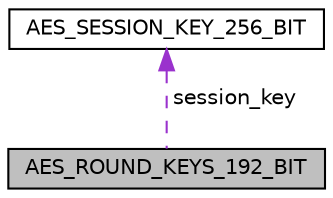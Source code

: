 digraph "AES_ROUND_KEYS_192_BIT"
{
  edge [fontname="Helvetica",fontsize="10",labelfontname="Helvetica",labelfontsize="10"];
  node [fontname="Helvetica",fontsize="10",shape=record];
  Node1 [label="AES_ROUND_KEYS_192_BIT",height=0.2,width=0.4,color="black", fillcolor="grey75", style="filled", fontcolor="black"];
  Node2 -> Node1 [dir="back",color="darkorchid3",fontsize="10",style="dashed",label=" session_key" ];
  Node2 [label="AES_SESSION_KEY_256_BIT",height=0.2,width=0.4,color="black", fillcolor="white", style="filled",URL="$struct_a_e_s___s_e_s_s_i_o_n___k_e_y__256___b_i_t.html"];
}
